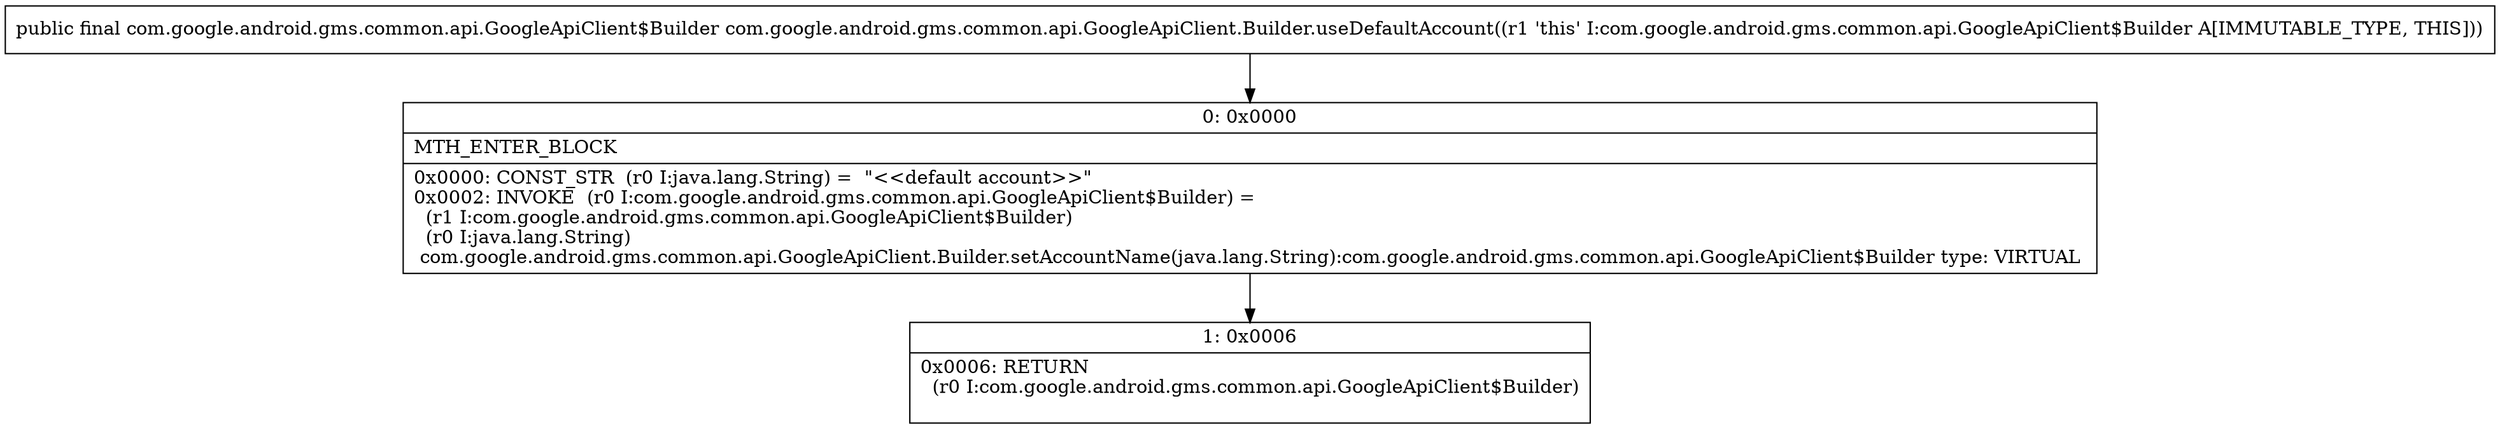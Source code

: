 digraph "CFG forcom.google.android.gms.common.api.GoogleApiClient.Builder.useDefaultAccount()Lcom\/google\/android\/gms\/common\/api\/GoogleApiClient$Builder;" {
Node_0 [shape=record,label="{0\:\ 0x0000|MTH_ENTER_BLOCK\l|0x0000: CONST_STR  (r0 I:java.lang.String) =  \"\<\<default account\>\>\" \l0x0002: INVOKE  (r0 I:com.google.android.gms.common.api.GoogleApiClient$Builder) = \l  (r1 I:com.google.android.gms.common.api.GoogleApiClient$Builder)\l  (r0 I:java.lang.String)\l com.google.android.gms.common.api.GoogleApiClient.Builder.setAccountName(java.lang.String):com.google.android.gms.common.api.GoogleApiClient$Builder type: VIRTUAL \l}"];
Node_1 [shape=record,label="{1\:\ 0x0006|0x0006: RETURN  \l  (r0 I:com.google.android.gms.common.api.GoogleApiClient$Builder)\l \l}"];
MethodNode[shape=record,label="{public final com.google.android.gms.common.api.GoogleApiClient$Builder com.google.android.gms.common.api.GoogleApiClient.Builder.useDefaultAccount((r1 'this' I:com.google.android.gms.common.api.GoogleApiClient$Builder A[IMMUTABLE_TYPE, THIS])) }"];
MethodNode -> Node_0;
Node_0 -> Node_1;
}

